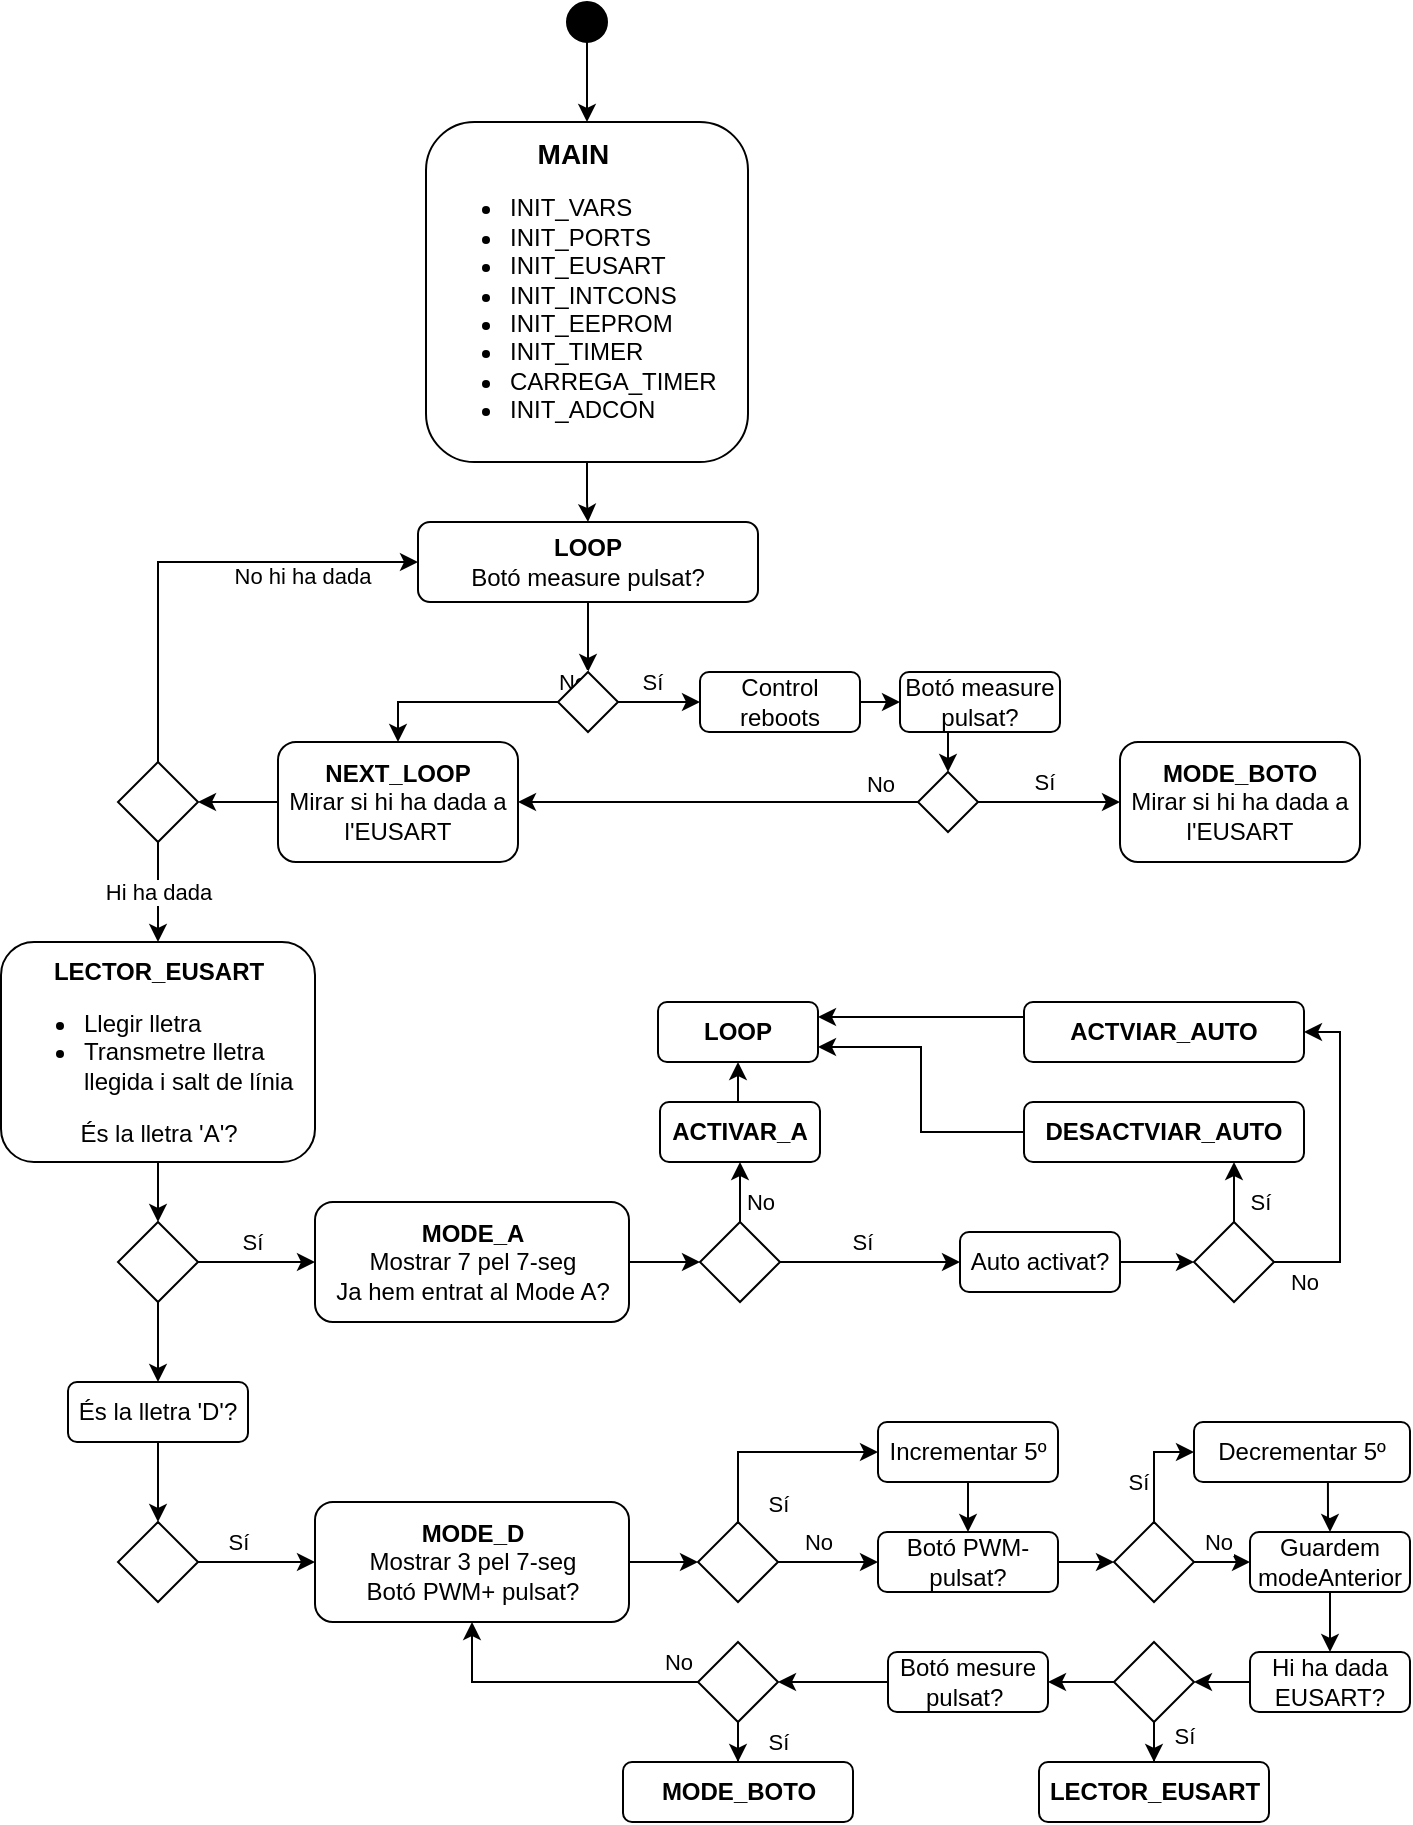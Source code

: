 <mxfile version="14.5.1" type="device"><diagram id="mW236rroKGqm-e-Okgkv" name="Página-1"><mxGraphModel dx="1125" dy="680" grid="1" gridSize="10" guides="1" tooltips="1" connect="1" arrows="1" fold="1" page="1" pageScale="1" pageWidth="827" pageHeight="1169" math="0" shadow="0"><root><mxCell id="0"/><mxCell id="1" parent="0"/><mxCell id="TryQDG7ZyO-s4wbdRewj-4" style="edgeStyle=orthogonalEdgeStyle;rounded=0;orthogonalLoop=1;jettySize=auto;html=1;exitX=0.5;exitY=1;exitDx=0;exitDy=0;entryX=0.5;entryY=0;entryDx=0;entryDy=0;" parent="1" source="TryQDG7ZyO-s4wbdRewj-2" target="TryQDG7ZyO-s4wbdRewj-3" edge="1"><mxGeometry relative="1" as="geometry"/></mxCell><mxCell id="TryQDG7ZyO-s4wbdRewj-2" value="" style="ellipse;whiteSpace=wrap;html=1;fillColor=#000000;" parent="1" vertex="1"><mxGeometry x="344.5" y="30" width="20" height="20" as="geometry"/></mxCell><mxCell id="TryQDG7ZyO-s4wbdRewj-6" value="" style="edgeStyle=orthogonalEdgeStyle;rounded=0;orthogonalLoop=1;jettySize=auto;html=1;" parent="1" source="TryQDG7ZyO-s4wbdRewj-3" target="TryQDG7ZyO-s4wbdRewj-5" edge="1"><mxGeometry relative="1" as="geometry"/></mxCell><mxCell id="TryQDG7ZyO-s4wbdRewj-3" value="&lt;div style=&quot;text-align: center&quot;&gt;&lt;b&gt;&lt;font style=&quot;font-size: 14px&quot;&gt;MAIN&lt;/font&gt;&lt;/b&gt;&lt;/div&gt;&lt;div&gt;&lt;ul&gt;&lt;li&gt;&lt;span&gt;INIT_VARS&lt;/span&gt;&lt;/li&gt;&lt;li&gt;&lt;span&gt;INIT_PORTS&lt;/span&gt;&lt;/li&gt;&lt;li&gt;&lt;span&gt;INIT_EUSART&lt;/span&gt;&lt;/li&gt;&lt;li&gt;&lt;span&gt;INIT_INTCONS&lt;/span&gt;&lt;/li&gt;&lt;li&gt;&lt;span&gt;INIT_EEPROM&lt;/span&gt;&lt;/li&gt;&lt;li&gt;&lt;span&gt;INIT_TIMER&lt;/span&gt;&lt;/li&gt;&lt;li&gt;CARREGA_TIMER&lt;/li&gt;&lt;li&gt;INIT_ADCON&lt;/li&gt;&lt;/ul&gt;&lt;/div&gt;" style="rounded=1;whiteSpace=wrap;html=1;fillColor=#FFFFFF;align=left;" parent="1" vertex="1"><mxGeometry x="274" y="90" width="161" height="170" as="geometry"/></mxCell><mxCell id="TryQDG7ZyO-s4wbdRewj-11" style="edgeStyle=orthogonalEdgeStyle;rounded=0;orthogonalLoop=1;jettySize=auto;html=1;exitX=0.5;exitY=1;exitDx=0;exitDy=0;entryX=0.5;entryY=0;entryDx=0;entryDy=0;" parent="1" source="TryQDG7ZyO-s4wbdRewj-5" target="TryQDG7ZyO-s4wbdRewj-22" edge="1"><mxGeometry relative="1" as="geometry"><mxPoint x="354" y="360" as="targetPoint"/></mxGeometry></mxCell><mxCell id="TryQDG7ZyO-s4wbdRewj-5" value="&lt;b&gt;LOOP&lt;/b&gt;&lt;br&gt;Botó measure pulsat?" style="rounded=1;whiteSpace=wrap;html=1;fillColor=#FFFFFF;" parent="1" vertex="1"><mxGeometry x="270" y="290" width="170" height="40" as="geometry"/></mxCell><mxCell id="TryQDG7ZyO-s4wbdRewj-12" value="Sí" style="edgeStyle=orthogonalEdgeStyle;rounded=0;orthogonalLoop=1;jettySize=auto;html=1;exitX=1;exitY=0.5;exitDx=0;exitDy=0;entryX=0;entryY=0.5;entryDx=0;entryDy=0;" parent="1" source="TryQDG7ZyO-s4wbdRewj-22" target="TryQDG7ZyO-s4wbdRewj-13" edge="1"><mxGeometry x="-0.176" y="10" relative="1" as="geometry"><mxPoint x="441" y="380" as="targetPoint"/><mxPoint x="371" y="380" as="sourcePoint"/><mxPoint as="offset"/></mxGeometry></mxCell><mxCell id="TryQDG7ZyO-s4wbdRewj-16" style="edgeStyle=orthogonalEdgeStyle;rounded=0;orthogonalLoop=1;jettySize=auto;html=1;exitX=0;exitY=0.5;exitDx=0;exitDy=0;entryX=0.5;entryY=0;entryDx=0;entryDy=0;" parent="1" source="TryQDG7ZyO-s4wbdRewj-22" target="TryQDG7ZyO-s4wbdRewj-15" edge="1"><mxGeometry relative="1" as="geometry"><mxPoint x="396" y="380" as="sourcePoint"/></mxGeometry></mxCell><mxCell id="TryQDG7ZyO-s4wbdRewj-17" value="No" style="edgeLabel;html=1;align=center;verticalAlign=middle;resizable=0;points=[];" parent="TryQDG7ZyO-s4wbdRewj-16" vertex="1" connectable="0"><mxGeometry x="0.208" y="-4" relative="1" as="geometry"><mxPoint x="67" y="-6" as="offset"/></mxGeometry></mxCell><mxCell id="TryQDG7ZyO-s4wbdRewj-20" style="edgeStyle=orthogonalEdgeStyle;rounded=0;orthogonalLoop=1;jettySize=auto;html=1;exitX=1;exitY=0.5;exitDx=0;exitDy=0;entryX=0;entryY=0.5;entryDx=0;entryDy=0;" parent="1" source="TryQDG7ZyO-s4wbdRewj-13" target="TryQDG7ZyO-s4wbdRewj-18" edge="1"><mxGeometry relative="1" as="geometry"/></mxCell><mxCell id="TryQDG7ZyO-s4wbdRewj-13" value="Control reboots" style="rounded=1;whiteSpace=wrap;html=1;fillColor=#FFFFFF;" parent="1" vertex="1"><mxGeometry x="411" y="365" width="80" height="30" as="geometry"/></mxCell><mxCell id="TryQDG7ZyO-s4wbdRewj-33" value="" style="edgeStyle=orthogonalEdgeStyle;rounded=0;orthogonalLoop=1;jettySize=auto;html=1;" parent="1" source="TryQDG7ZyO-s4wbdRewj-15" target="TryQDG7ZyO-s4wbdRewj-32" edge="1"><mxGeometry relative="1" as="geometry"/></mxCell><mxCell id="TryQDG7ZyO-s4wbdRewj-15" value="&lt;b&gt;NEXT_LOOP&lt;/b&gt;&lt;br&gt;Mirar si hi ha dada a l'EUSART" style="rounded=1;whiteSpace=wrap;html=1;fillColor=#FFFFFF;" parent="1" vertex="1"><mxGeometry x="200" y="400" width="120" height="60" as="geometry"/></mxCell><mxCell id="TryQDG7ZyO-s4wbdRewj-26" style="edgeStyle=orthogonalEdgeStyle;rounded=0;orthogonalLoop=1;jettySize=auto;html=1;exitX=0.5;exitY=1;exitDx=0;exitDy=0;entryX=0.5;entryY=0;entryDx=0;entryDy=0;" parent="1" source="TryQDG7ZyO-s4wbdRewj-18" target="TryQDG7ZyO-s4wbdRewj-21" edge="1"><mxGeometry relative="1" as="geometry"/></mxCell><mxCell id="TryQDG7ZyO-s4wbdRewj-18" value="Botó measure pulsat?" style="rounded=1;whiteSpace=wrap;html=1;fillColor=#FFFFFF;" parent="1" vertex="1"><mxGeometry x="511" y="365" width="80" height="30" as="geometry"/></mxCell><mxCell id="TryQDG7ZyO-s4wbdRewj-27" style="edgeStyle=orthogonalEdgeStyle;rounded=0;orthogonalLoop=1;jettySize=auto;html=1;exitX=0;exitY=0.5;exitDx=0;exitDy=0;" parent="1" source="TryQDG7ZyO-s4wbdRewj-21" target="TryQDG7ZyO-s4wbdRewj-15" edge="1"><mxGeometry relative="1" as="geometry"/></mxCell><mxCell id="TryQDG7ZyO-s4wbdRewj-28" value="No" style="edgeLabel;html=1;align=center;verticalAlign=middle;resizable=0;points=[];" parent="TryQDG7ZyO-s4wbdRewj-27" vertex="1" connectable="0"><mxGeometry x="0.415" y="-4" relative="1" as="geometry"><mxPoint x="122" y="-5" as="offset"/></mxGeometry></mxCell><mxCell id="TryQDG7ZyO-s4wbdRewj-31" value="Sí" style="edgeStyle=orthogonalEdgeStyle;rounded=0;orthogonalLoop=1;jettySize=auto;html=1;exitX=1;exitY=0.5;exitDx=0;exitDy=0;entryX=0;entryY=0.5;entryDx=0;entryDy=0;" parent="1" source="TryQDG7ZyO-s4wbdRewj-21" target="TryQDG7ZyO-s4wbdRewj-30" edge="1"><mxGeometry x="-0.091" y="10" relative="1" as="geometry"><mxPoint as="offset"/></mxGeometry></mxCell><mxCell id="TryQDG7ZyO-s4wbdRewj-21" value="" style="rhombus;whiteSpace=wrap;html=1;fillColor=#FFFFFF;" parent="1" vertex="1"><mxGeometry x="520" y="415" width="30" height="30" as="geometry"/></mxCell><mxCell id="TryQDG7ZyO-s4wbdRewj-22" value="" style="rhombus;whiteSpace=wrap;html=1;fillColor=#FFFFFF;" parent="1" vertex="1"><mxGeometry x="340" y="365" width="30" height="30" as="geometry"/></mxCell><mxCell id="TryQDG7ZyO-s4wbdRewj-30" value="&lt;b&gt;MODE_BOTO&lt;/b&gt;&lt;br&gt;Mirar si hi ha dada a l'EUSART" style="rounded=1;whiteSpace=wrap;html=1;fillColor=#FFFFFF;" parent="1" vertex="1"><mxGeometry x="621" y="400" width="120" height="60" as="geometry"/></mxCell><mxCell id="TryQDG7ZyO-s4wbdRewj-34" style="edgeStyle=orthogonalEdgeStyle;rounded=0;orthogonalLoop=1;jettySize=auto;html=1;exitX=0.5;exitY=0;exitDx=0;exitDy=0;entryX=0;entryY=0.5;entryDx=0;entryDy=0;" parent="1" source="TryQDG7ZyO-s4wbdRewj-32" target="TryQDG7ZyO-s4wbdRewj-5" edge="1"><mxGeometry relative="1" as="geometry"/></mxCell><mxCell id="TryQDG7ZyO-s4wbdRewj-35" value="No hi ha dada" style="edgeLabel;html=1;align=center;verticalAlign=middle;resizable=0;points=[];" parent="TryQDG7ZyO-s4wbdRewj-34" vertex="1" connectable="0"><mxGeometry x="-0.28" relative="1" as="geometry"><mxPoint x="72" y="-10" as="offset"/></mxGeometry></mxCell><mxCell id="TryQDG7ZyO-s4wbdRewj-38" value="Hi ha dada" style="edgeStyle=orthogonalEdgeStyle;rounded=0;orthogonalLoop=1;jettySize=auto;html=1;" parent="1" source="TryQDG7ZyO-s4wbdRewj-32" target="TryQDG7ZyO-s4wbdRewj-36" edge="1"><mxGeometry relative="1" as="geometry"/></mxCell><mxCell id="TryQDG7ZyO-s4wbdRewj-32" value="" style="rhombus;whiteSpace=wrap;html=1;fillColor=#FFFFFF;" parent="1" vertex="1"><mxGeometry x="120" y="410" width="40" height="40" as="geometry"/></mxCell><mxCell id="TryQDG7ZyO-s4wbdRewj-40" value="" style="edgeStyle=orthogonalEdgeStyle;rounded=0;orthogonalLoop=1;jettySize=auto;html=1;" parent="1" source="TryQDG7ZyO-s4wbdRewj-36" target="TryQDG7ZyO-s4wbdRewj-39" edge="1"><mxGeometry relative="1" as="geometry"/></mxCell><mxCell id="TryQDG7ZyO-s4wbdRewj-36" value="&lt;b&gt;LECTOR_EUSART&lt;/b&gt;&lt;br&gt;&lt;ul&gt;&lt;li style=&quot;text-align: left&quot;&gt;Llegir lletra&lt;/li&gt;&lt;li style=&quot;text-align: left&quot;&gt;Transmetre lletra llegida i salt de línia&lt;/li&gt;&lt;/ul&gt;És la lletra 'A'?" style="rounded=1;whiteSpace=wrap;html=1;fillColor=#FFFFFF;" parent="1" vertex="1"><mxGeometry x="61.5" y="500" width="157" height="110" as="geometry"/></mxCell><mxCell id="TryQDG7ZyO-s4wbdRewj-43" value="Sí" style="edgeStyle=orthogonalEdgeStyle;rounded=0;orthogonalLoop=1;jettySize=auto;html=1;" parent="1" source="TryQDG7ZyO-s4wbdRewj-39" target="TryQDG7ZyO-s4wbdRewj-42" edge="1"><mxGeometry x="-0.075" y="10" relative="1" as="geometry"><mxPoint as="offset"/></mxGeometry></mxCell><mxCell id="OzZs_1hS1yzPJ1yAt9T9-2" value="" style="edgeStyle=orthogonalEdgeStyle;rounded=0;orthogonalLoop=1;jettySize=auto;html=1;" parent="1" source="TryQDG7ZyO-s4wbdRewj-39" target="OzZs_1hS1yzPJ1yAt9T9-1" edge="1"><mxGeometry relative="1" as="geometry"/></mxCell><mxCell id="TryQDG7ZyO-s4wbdRewj-39" value="" style="rhombus;whiteSpace=wrap;html=1;fillColor=#FFFFFF;" parent="1" vertex="1"><mxGeometry x="120" y="640" width="40" height="40" as="geometry"/></mxCell><mxCell id="TryQDG7ZyO-s4wbdRewj-45" value="" style="edgeStyle=orthogonalEdgeStyle;rounded=0;orthogonalLoop=1;jettySize=auto;html=1;" parent="1" source="TryQDG7ZyO-s4wbdRewj-42" target="TryQDG7ZyO-s4wbdRewj-44" edge="1"><mxGeometry relative="1" as="geometry"/></mxCell><mxCell id="TryQDG7ZyO-s4wbdRewj-42" value="&lt;b&gt;MODE_A&lt;/b&gt;&lt;br&gt;&lt;span style=&quot;text-align: left&quot;&gt;Mostrar 7 pel 7-seg&lt;/span&gt;&lt;br&gt;Ja hem entrat al Mode A?" style="rounded=1;whiteSpace=wrap;html=1;fillColor=#FFFFFF;" parent="1" vertex="1"><mxGeometry x="218.5" y="630" width="157" height="60" as="geometry"/></mxCell><mxCell id="TryQDG7ZyO-s4wbdRewj-48" value="No" style="edgeStyle=orthogonalEdgeStyle;rounded=0;orthogonalLoop=1;jettySize=auto;html=1;" parent="1" source="TryQDG7ZyO-s4wbdRewj-44" target="TryQDG7ZyO-s4wbdRewj-47" edge="1"><mxGeometry x="0.2" y="-10" relative="1" as="geometry"><mxPoint as="offset"/></mxGeometry></mxCell><mxCell id="TryQDG7ZyO-s4wbdRewj-52" value="Sí" style="edgeStyle=orthogonalEdgeStyle;rounded=0;orthogonalLoop=1;jettySize=auto;html=1;" parent="1" source="TryQDG7ZyO-s4wbdRewj-44" target="TryQDG7ZyO-s4wbdRewj-51" edge="1"><mxGeometry x="-0.091" y="10" relative="1" as="geometry"><mxPoint as="offset"/></mxGeometry></mxCell><mxCell id="TryQDG7ZyO-s4wbdRewj-44" value="" style="rhombus;whiteSpace=wrap;html=1;fillColor=#FFFFFF;" parent="1" vertex="1"><mxGeometry x="411" y="640" width="40" height="40" as="geometry"/></mxCell><mxCell id="TryQDG7ZyO-s4wbdRewj-50" style="edgeStyle=orthogonalEdgeStyle;rounded=0;orthogonalLoop=1;jettySize=auto;html=1;exitX=0.5;exitY=0;exitDx=0;exitDy=0;entryX=0.5;entryY=1;entryDx=0;entryDy=0;" parent="1" source="TryQDG7ZyO-s4wbdRewj-47" target="TryQDG7ZyO-s4wbdRewj-49" edge="1"><mxGeometry relative="1" as="geometry"/></mxCell><mxCell id="TryQDG7ZyO-s4wbdRewj-47" value="&lt;b&gt;ACTIVAR_A&lt;/b&gt;" style="rounded=1;whiteSpace=wrap;html=1;fillColor=#FFFFFF;" parent="1" vertex="1"><mxGeometry x="391" y="580" width="80" height="30" as="geometry"/></mxCell><mxCell id="TryQDG7ZyO-s4wbdRewj-49" value="&lt;b&gt;LOOP&lt;/b&gt;" style="rounded=1;whiteSpace=wrap;html=1;fillColor=#FFFFFF;" parent="1" vertex="1"><mxGeometry x="390" y="530" width="80" height="30" as="geometry"/></mxCell><mxCell id="TryQDG7ZyO-s4wbdRewj-55" style="edgeStyle=orthogonalEdgeStyle;rounded=0;orthogonalLoop=1;jettySize=auto;html=1;exitX=1;exitY=0.5;exitDx=0;exitDy=0;entryX=0;entryY=0.5;entryDx=0;entryDy=0;" parent="1" source="TryQDG7ZyO-s4wbdRewj-51" target="TryQDG7ZyO-s4wbdRewj-54" edge="1"><mxGeometry relative="1" as="geometry"/></mxCell><mxCell id="TryQDG7ZyO-s4wbdRewj-51" value="Auto activat?" style="rounded=1;whiteSpace=wrap;html=1;fillColor=#FFFFFF;align=center;" parent="1" vertex="1"><mxGeometry x="541" y="645" width="80" height="30" as="geometry"/></mxCell><mxCell id="TryQDG7ZyO-s4wbdRewj-58" value="Sí" style="edgeStyle=orthogonalEdgeStyle;rounded=0;orthogonalLoop=1;jettySize=auto;html=1;entryX=0.75;entryY=1;entryDx=0;entryDy=0;" parent="1" source="TryQDG7ZyO-s4wbdRewj-54" target="TryQDG7ZyO-s4wbdRewj-56" edge="1"><mxGeometry x="0.2" y="-13" relative="1" as="geometry"><mxPoint as="offset"/></mxGeometry></mxCell><mxCell id="TryQDG7ZyO-s4wbdRewj-61" value="No" style="edgeStyle=orthogonalEdgeStyle;rounded=0;orthogonalLoop=1;jettySize=auto;html=1;exitX=1;exitY=0.5;exitDx=0;exitDy=0;entryX=1;entryY=0.5;entryDx=0;entryDy=0;" parent="1" source="TryQDG7ZyO-s4wbdRewj-54" target="TryQDG7ZyO-s4wbdRewj-59" edge="1"><mxGeometry x="-0.819" y="-10" relative="1" as="geometry"><Array as="points"><mxPoint x="731" y="660"/><mxPoint x="731" y="545"/></Array><mxPoint as="offset"/></mxGeometry></mxCell><mxCell id="TryQDG7ZyO-s4wbdRewj-54" value="" style="rhombus;whiteSpace=wrap;html=1;fillColor=#FFFFFF;" parent="1" vertex="1"><mxGeometry x="658" y="640" width="40" height="40" as="geometry"/></mxCell><mxCell id="TryQDG7ZyO-s4wbdRewj-57" style="edgeStyle=orthogonalEdgeStyle;rounded=0;orthogonalLoop=1;jettySize=auto;html=1;exitX=0;exitY=0.5;exitDx=0;exitDy=0;entryX=1;entryY=0.75;entryDx=0;entryDy=0;" parent="1" source="TryQDG7ZyO-s4wbdRewj-56" target="TryQDG7ZyO-s4wbdRewj-49" edge="1"><mxGeometry relative="1" as="geometry"/></mxCell><mxCell id="TryQDG7ZyO-s4wbdRewj-56" value="&lt;b&gt;DESACTVIAR_AUTO&lt;/b&gt;" style="rounded=1;whiteSpace=wrap;html=1;fillColor=#FFFFFF;" parent="1" vertex="1"><mxGeometry x="573" y="580" width="140" height="30" as="geometry"/></mxCell><mxCell id="TryQDG7ZyO-s4wbdRewj-60" style="edgeStyle=orthogonalEdgeStyle;rounded=0;orthogonalLoop=1;jettySize=auto;html=1;exitX=0;exitY=0.25;exitDx=0;exitDy=0;entryX=1;entryY=0.25;entryDx=0;entryDy=0;" parent="1" source="TryQDG7ZyO-s4wbdRewj-59" target="TryQDG7ZyO-s4wbdRewj-49" edge="1"><mxGeometry relative="1" as="geometry"/></mxCell><mxCell id="TryQDG7ZyO-s4wbdRewj-59" value="&lt;b&gt;ACTVIAR_AUTO&lt;/b&gt;" style="rounded=1;whiteSpace=wrap;html=1;fillColor=#FFFFFF;" parent="1" vertex="1"><mxGeometry x="573" y="530" width="140" height="30" as="geometry"/></mxCell><mxCell id="OzZs_1hS1yzPJ1yAt9T9-4" value="" style="edgeStyle=orthogonalEdgeStyle;rounded=0;orthogonalLoop=1;jettySize=auto;html=1;" parent="1" source="OzZs_1hS1yzPJ1yAt9T9-1" target="OzZs_1hS1yzPJ1yAt9T9-3" edge="1"><mxGeometry relative="1" as="geometry"/></mxCell><mxCell id="OzZs_1hS1yzPJ1yAt9T9-1" value="És la lletra 'D'?" style="rounded=1;whiteSpace=wrap;html=1;fillColor=#FFFFFF;" parent="1" vertex="1"><mxGeometry x="95" y="720" width="90" height="30" as="geometry"/></mxCell><mxCell id="OzZs_1hS1yzPJ1yAt9T9-6" value="Sí" style="edgeStyle=orthogonalEdgeStyle;rounded=0;orthogonalLoop=1;jettySize=auto;html=1;" parent="1" source="OzZs_1hS1yzPJ1yAt9T9-3" target="OzZs_1hS1yzPJ1yAt9T9-5" edge="1"><mxGeometry x="-0.316" y="10" relative="1" as="geometry"><mxPoint as="offset"/></mxGeometry></mxCell><mxCell id="OzZs_1hS1yzPJ1yAt9T9-3" value="" style="rhombus;whiteSpace=wrap;html=1;" parent="1" vertex="1"><mxGeometry x="120" y="790" width="40" height="40" as="geometry"/></mxCell><mxCell id="OzZs_1hS1yzPJ1yAt9T9-8" value="" style="edgeStyle=orthogonalEdgeStyle;rounded=0;orthogonalLoop=1;jettySize=auto;html=1;" parent="1" source="OzZs_1hS1yzPJ1yAt9T9-5" target="OzZs_1hS1yzPJ1yAt9T9-7" edge="1"><mxGeometry relative="1" as="geometry"/></mxCell><mxCell id="OzZs_1hS1yzPJ1yAt9T9-5" value="&lt;b&gt;MODE_D&lt;/b&gt;&lt;br&gt;&lt;span style=&quot;text-align: left&quot;&gt;Mostrar 3 pel 7-seg&lt;/span&gt;&lt;br&gt;Botó PWM+ pulsat?" style="rounded=1;whiteSpace=wrap;html=1;fillColor=#FFFFFF;" parent="1" vertex="1"><mxGeometry x="218.5" y="780" width="157" height="60" as="geometry"/></mxCell><mxCell id="OzZs_1hS1yzPJ1yAt9T9-10" value="Sí" style="edgeStyle=orthogonalEdgeStyle;rounded=0;orthogonalLoop=1;jettySize=auto;html=1;entryX=0;entryY=0.5;entryDx=0;entryDy=0;" parent="1" source="OzZs_1hS1yzPJ1yAt9T9-7" target="OzZs_1hS1yzPJ1yAt9T9-18" edge="1"><mxGeometry x="-0.822" y="-20" relative="1" as="geometry"><mxPoint as="offset"/><mxPoint x="450" y="760" as="targetPoint"/><Array as="points"><mxPoint x="430" y="755"/></Array></mxGeometry></mxCell><mxCell id="OzZs_1hS1yzPJ1yAt9T9-24" value="No" style="edgeStyle=orthogonalEdgeStyle;rounded=0;orthogonalLoop=1;jettySize=auto;html=1;" parent="1" source="OzZs_1hS1yzPJ1yAt9T9-7" target="OzZs_1hS1yzPJ1yAt9T9-23" edge="1"><mxGeometry x="-0.2" y="10" relative="1" as="geometry"><mxPoint as="offset"/></mxGeometry></mxCell><mxCell id="OzZs_1hS1yzPJ1yAt9T9-7" value="" style="rhombus;whiteSpace=wrap;html=1;" parent="1" vertex="1"><mxGeometry x="410" y="790" width="40" height="40" as="geometry"/></mxCell><mxCell id="eA-EBKl_4N2Wu6SDWPfn-3" style="edgeStyle=orthogonalEdgeStyle;rounded=0;orthogonalLoop=1;jettySize=auto;html=1;exitX=0.5;exitY=1;exitDx=0;exitDy=0;entryX=0.5;entryY=0;entryDx=0;entryDy=0;" edge="1" parent="1" source="OzZs_1hS1yzPJ1yAt9T9-18" target="OzZs_1hS1yzPJ1yAt9T9-23"><mxGeometry relative="1" as="geometry"/></mxCell><mxCell id="OzZs_1hS1yzPJ1yAt9T9-18" value="Incrementar 5º" style="rounded=1;whiteSpace=wrap;html=1;fillColor=#FFFFFF;" parent="1" vertex="1"><mxGeometry x="500" y="740" width="90" height="30" as="geometry"/></mxCell><mxCell id="eA-EBKl_4N2Wu6SDWPfn-7" value="" style="edgeStyle=orthogonalEdgeStyle;rounded=0;orthogonalLoop=1;jettySize=auto;html=1;" edge="1" parent="1" source="OzZs_1hS1yzPJ1yAt9T9-23" target="eA-EBKl_4N2Wu6SDWPfn-6"><mxGeometry relative="1" as="geometry"/></mxCell><mxCell id="OzZs_1hS1yzPJ1yAt9T9-23" value="Botó PWM- pulsat?" style="rounded=1;whiteSpace=wrap;html=1;fillColor=#FFFFFF;" parent="1" vertex="1"><mxGeometry x="500" y="795" width="90" height="30" as="geometry"/></mxCell><mxCell id="eA-EBKl_4N2Wu6SDWPfn-12" value="" style="edgeStyle=orthogonalEdgeStyle;rounded=0;orthogonalLoop=1;jettySize=auto;html=1;" edge="1" parent="1" source="OzZs_1hS1yzPJ1yAt9T9-37" target="eA-EBKl_4N2Wu6SDWPfn-11"><mxGeometry relative="1" as="geometry"/></mxCell><mxCell id="OzZs_1hS1yzPJ1yAt9T9-37" value="Guardem modeAnterior" style="rounded=1;whiteSpace=wrap;html=1;fillColor=#FFFFFF;" parent="1" vertex="1"><mxGeometry x="686" y="795" width="80" height="30" as="geometry"/></mxCell><mxCell id="OzZs_1hS1yzPJ1yAt9T9-52" value="Sí" style="edgeStyle=orthogonalEdgeStyle;rounded=0;orthogonalLoop=1;jettySize=auto;html=1;" parent="1" source="OzZs_1hS1yzPJ1yAt9T9-40" target="OzZs_1hS1yzPJ1yAt9T9-51" edge="1"><mxGeometry x="0.111" y="-15" relative="1" as="geometry"><mxPoint as="offset"/></mxGeometry></mxCell><mxCell id="eA-EBKl_4N2Wu6SDWPfn-15" value="" style="edgeStyle=orthogonalEdgeStyle;rounded=0;orthogonalLoop=1;jettySize=auto;html=1;" edge="1" parent="1" source="OzZs_1hS1yzPJ1yAt9T9-40" target="eA-EBKl_4N2Wu6SDWPfn-14"><mxGeometry relative="1" as="geometry"/></mxCell><mxCell id="OzZs_1hS1yzPJ1yAt9T9-40" value="" style="rhombus;whiteSpace=wrap;html=1;" parent="1" vertex="1"><mxGeometry x="618" y="850" width="40" height="40" as="geometry"/></mxCell><mxCell id="eA-EBKl_4N2Wu6SDWPfn-10" value="" style="edgeStyle=orthogonalEdgeStyle;rounded=0;orthogonalLoop=1;jettySize=auto;html=1;exitX=0.62;exitY=1;exitDx=0;exitDy=0;exitPerimeter=0;" edge="1" parent="1" source="OzZs_1hS1yzPJ1yAt9T9-44" target="OzZs_1hS1yzPJ1yAt9T9-37"><mxGeometry relative="1" as="geometry"/></mxCell><mxCell id="OzZs_1hS1yzPJ1yAt9T9-44" value="Decrementar 5º" style="rounded=1;whiteSpace=wrap;html=1;fillColor=#FFFFFF;" parent="1" vertex="1"><mxGeometry x="658" y="740" width="108" height="30" as="geometry"/></mxCell><mxCell id="OzZs_1hS1yzPJ1yAt9T9-51" value="&lt;b&gt;LECTOR_EUSART&lt;/b&gt;" style="rounded=1;whiteSpace=wrap;html=1;fillColor=#FFFFFF;" parent="1" vertex="1"><mxGeometry x="580.5" y="910" width="115" height="30" as="geometry"/></mxCell><mxCell id="eA-EBKl_4N2Wu6SDWPfn-8" value="Sí" style="edgeStyle=orthogonalEdgeStyle;rounded=0;orthogonalLoop=1;jettySize=auto;html=1;exitX=0.5;exitY=0;exitDx=0;exitDy=0;entryX=0;entryY=0.5;entryDx=0;entryDy=0;" edge="1" parent="1" source="eA-EBKl_4N2Wu6SDWPfn-6" target="OzZs_1hS1yzPJ1yAt9T9-44"><mxGeometry x="-0.273" y="8" relative="1" as="geometry"><mxPoint as="offset"/></mxGeometry></mxCell><mxCell id="eA-EBKl_4N2Wu6SDWPfn-9" value="No" style="edgeStyle=orthogonalEdgeStyle;rounded=0;orthogonalLoop=1;jettySize=auto;html=1;" edge="1" parent="1" source="eA-EBKl_4N2Wu6SDWPfn-6" target="OzZs_1hS1yzPJ1yAt9T9-37"><mxGeometry x="0.385" y="10" relative="1" as="geometry"><mxPoint as="offset"/></mxGeometry></mxCell><mxCell id="eA-EBKl_4N2Wu6SDWPfn-6" value="" style="rhombus;whiteSpace=wrap;html=1;" vertex="1" parent="1"><mxGeometry x="618" y="790" width="40" height="40" as="geometry"/></mxCell><mxCell id="eA-EBKl_4N2Wu6SDWPfn-13" value="" style="edgeStyle=orthogonalEdgeStyle;rounded=0;orthogonalLoop=1;jettySize=auto;html=1;" edge="1" parent="1" source="eA-EBKl_4N2Wu6SDWPfn-11" target="OzZs_1hS1yzPJ1yAt9T9-40"><mxGeometry relative="1" as="geometry"/></mxCell><mxCell id="eA-EBKl_4N2Wu6SDWPfn-11" value="Hi ha dada EUSART?" style="rounded=1;whiteSpace=wrap;html=1;fillColor=#FFFFFF;" vertex="1" parent="1"><mxGeometry x="686" y="855" width="80" height="30" as="geometry"/></mxCell><mxCell id="eA-EBKl_4N2Wu6SDWPfn-17" value="" style="edgeStyle=orthogonalEdgeStyle;rounded=0;orthogonalLoop=1;jettySize=auto;html=1;" edge="1" parent="1" source="eA-EBKl_4N2Wu6SDWPfn-14" target="eA-EBKl_4N2Wu6SDWPfn-16"><mxGeometry relative="1" as="geometry"/></mxCell><mxCell id="eA-EBKl_4N2Wu6SDWPfn-14" value="Botó mesure pulsat?&amp;nbsp;" style="rounded=1;whiteSpace=wrap;html=1;fillColor=#FFFFFF;" vertex="1" parent="1"><mxGeometry x="505" y="855" width="80" height="30" as="geometry"/></mxCell><mxCell id="eA-EBKl_4N2Wu6SDWPfn-18" value="No" style="edgeStyle=orthogonalEdgeStyle;rounded=0;orthogonalLoop=1;jettySize=auto;html=1;" edge="1" parent="1" source="eA-EBKl_4N2Wu6SDWPfn-16" target="OzZs_1hS1yzPJ1yAt9T9-5"><mxGeometry x="-0.86" y="-10" relative="1" as="geometry"><mxPoint as="offset"/></mxGeometry></mxCell><mxCell id="eA-EBKl_4N2Wu6SDWPfn-20" value="Sí" style="edgeStyle=orthogonalEdgeStyle;rounded=0;orthogonalLoop=1;jettySize=auto;html=1;" edge="1" parent="1" source="eA-EBKl_4N2Wu6SDWPfn-16" target="eA-EBKl_4N2Wu6SDWPfn-19"><mxGeometry x="0.667" y="20" relative="1" as="geometry"><mxPoint as="offset"/></mxGeometry></mxCell><mxCell id="eA-EBKl_4N2Wu6SDWPfn-16" value="" style="rhombus;whiteSpace=wrap;html=1;" vertex="1" parent="1"><mxGeometry x="410" y="850" width="40" height="40" as="geometry"/></mxCell><mxCell id="eA-EBKl_4N2Wu6SDWPfn-19" value="&lt;b&gt;MODE_BOTO&lt;/b&gt;" style="rounded=1;whiteSpace=wrap;html=1;fillColor=#FFFFFF;" vertex="1" parent="1"><mxGeometry x="372.5" y="910" width="115" height="30" as="geometry"/></mxCell></root></mxGraphModel></diagram></mxfile>